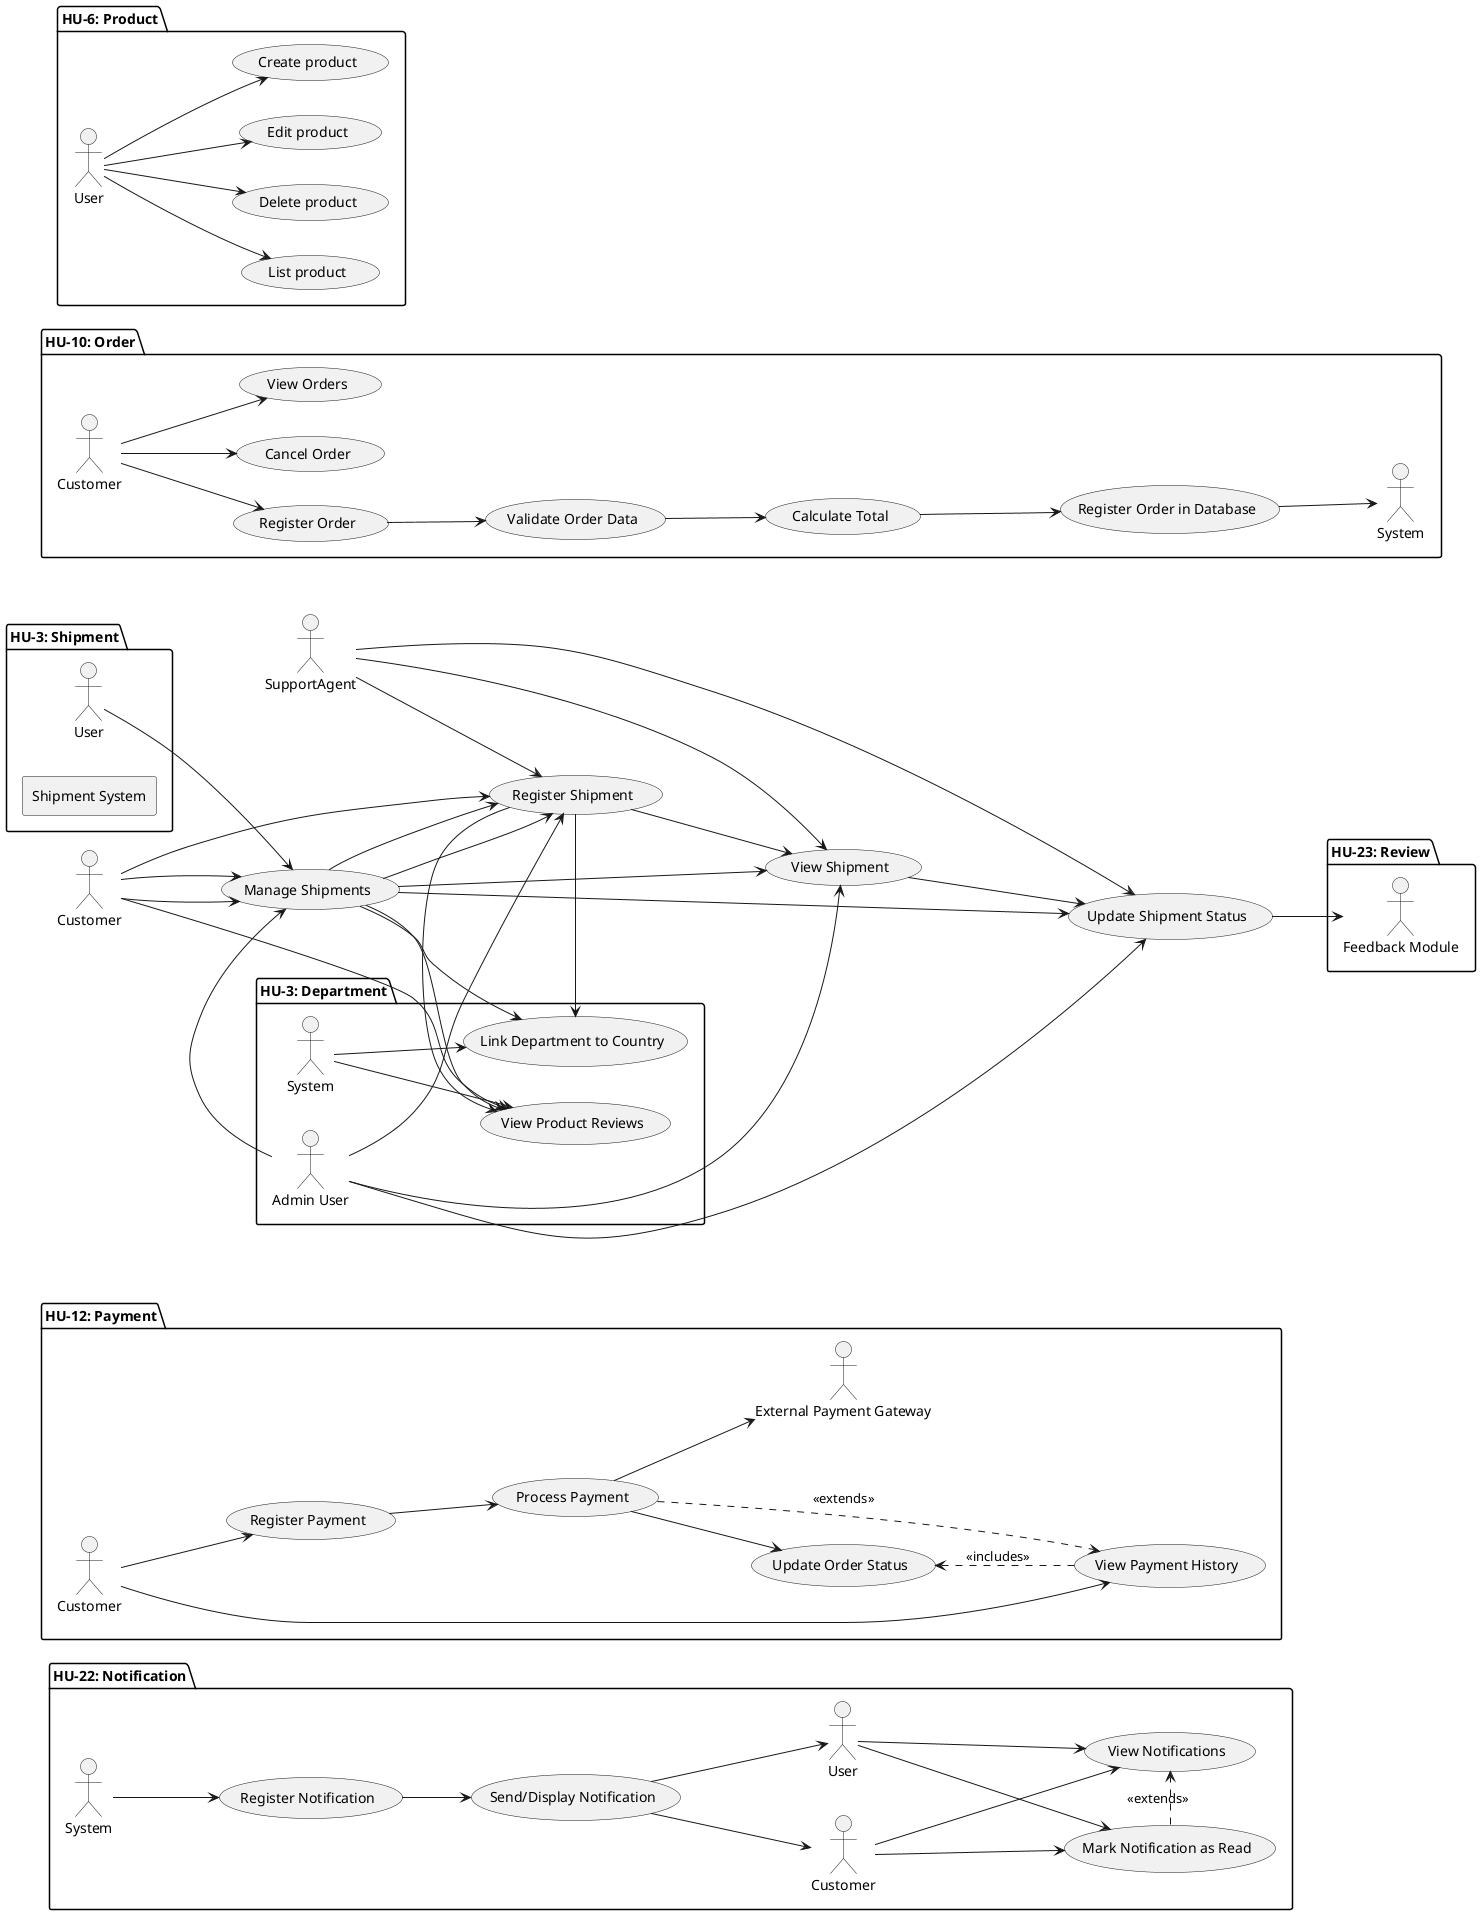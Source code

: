 @startuml
actor Customer
actor SupportAgent

usecase "Register Support Ticket" as UC1
usecase "View Support Ticket" as UC2
usecase "Update Support Ticket" as UC3
usecase "Close Support Ticket" as UC4

Customer --> UC1
Customer --> UC2
SupportAgent --> UC2
SupportAgent --> UC3
SupportAgent --> UC4
left to right direction

package "HU-3: Department" {

  'Actors
  actor "Admin User" as Admin
  actor "System" as System

  'Use Cases
  usecase "Register Department" as UC1
  usecase "Update Department" as UC2
  usecase "Deactivate Department" as UC3
  usecase "View Departments" as UC4
  usecase "Validate Uniqueness & Format" as UC5
  usecase "Link Department to Country" as UC6

  'Relationships
  Admin --> UC1
  Admin --> UC2
  Admin --> UC3
  Admin --> UC4

  UC1 --> UC5
  UC1 --> UC6

  UC2 --> UC5
  UC2 --> UC6

  System --> UC5
  System --> UC6
}

package "HU-22: Notification" {

  'Actors'
  actor "System" as SystemN
  actor "User" as UserN
  actor "Customer" as CustomerN

  'Use Cases'
  usecase "Register Notification" as UCN1
  usecase "Send/Display Notification" as UCN2
  usecase "Mark Notification as Read" as UCN3
  usecase "View Notifications" as UCN4

  'Relationships'
  SystemN --> UCN1
  UCN1 --> UCN2
  UCN2 --> UserN
  UCN2 --> CustomerN

  UserN --> UCN3
  CustomerN --> UCN3

  UserN --> UCN4
  CustomerN --> UCN4

  UCN3 .> UCN4 : <<extends>>
}

package "HU-12: Payment" {

  'Actors'
  actor "Customer" as CustomerP
  actor "External Payment Gateway" as PaymentGatewayP

  'Use Cases'
  usecase "Register Payment" as UCP1
  usecase "Process Payment" as UCP2
  usecase "Update Order Status" as UCP3
  usecase "View Payment History" as UCP4

  'Relationships'
  CustomerP --> UCP1
  CustomerP --> UCP4

  UCP1 --> UCP2
  UCP2 --> PaymentGatewayP
  UCP2 .> UCP4 : <<extends>>
  UCP3 <.. UCP4 : <<includes>>

  UCP2 --> UCP3
}

package "HU-23: Review" {

  'Actors'
  actor "Customer" as Customer
  actor "Feedback Module" as FeedbackModule

  'Use Cases'
  usecase "Create Review" as UC1
  usecase "Validate Review Fields" as UC2
  usecase "Register Review in Database" as UC3
  usecase "Integrate with Feedback" as UC4
  usecase "View Product Reviews" as UC5

  'Relationships'
  Customer --> UC1
  UC1 --> UC2
  UC2 --> UC3
  UC3 --> UC4
  UC4 --> FeedbackModule
  Customer --> UC5
}

package "HU-3: Shipment" {
  actor User as user

  rectangle "Shipment System" {
    usecase "Manage Shipments" as UC1
    usecase "Register Shipment" as UC2
    usecase "View Shipment" as UC3
    usecase "Update Shipment Status" as UC4
  }

  user --> UC1
  UC1 --> UC2
  UC1 --> UC3
  UC1 --> UC4
}

   package "HU-10: Order" {

    'Actors'
    actor "Customer" as CustomerO
    actor "System" as SystemO

    'Use Cases'
    usecase "Register Order" as UCO1
    usecase "Validate Order Data" as UCO2
    usecase "Calculate Total" as UCO3
    usecase "Register Order in Database" as UCO4
    usecase "Cancel Order" as UCO5
    usecase "View Orders" as UCO6

    'Relationships'
    CustomerO --> UCO1
    CustomerO --> UCO5
    CustomerO --> UCO6

    UCO1 --> UCO2
    UCO2 --> UCO3
    UCO3 --> UCO4
    UCO4 --> SystemO
  }

package "HU-6: Product" {

    'Actors'
    actor "User" as AdminUser

    'Use Cases'
    usecase "List product" as UCPr1
    usecase "Edit product" as UCPr2
    usecase "Delete product" as UCPr3
    usecase "Create product" as UCPr4

    'Relationships'
    AdminUser --> UCPr1
    AdminUser --> UCPr2
    AdminUser --> UCPr3
    AdminUser --> UCPr4
}


@enduml

